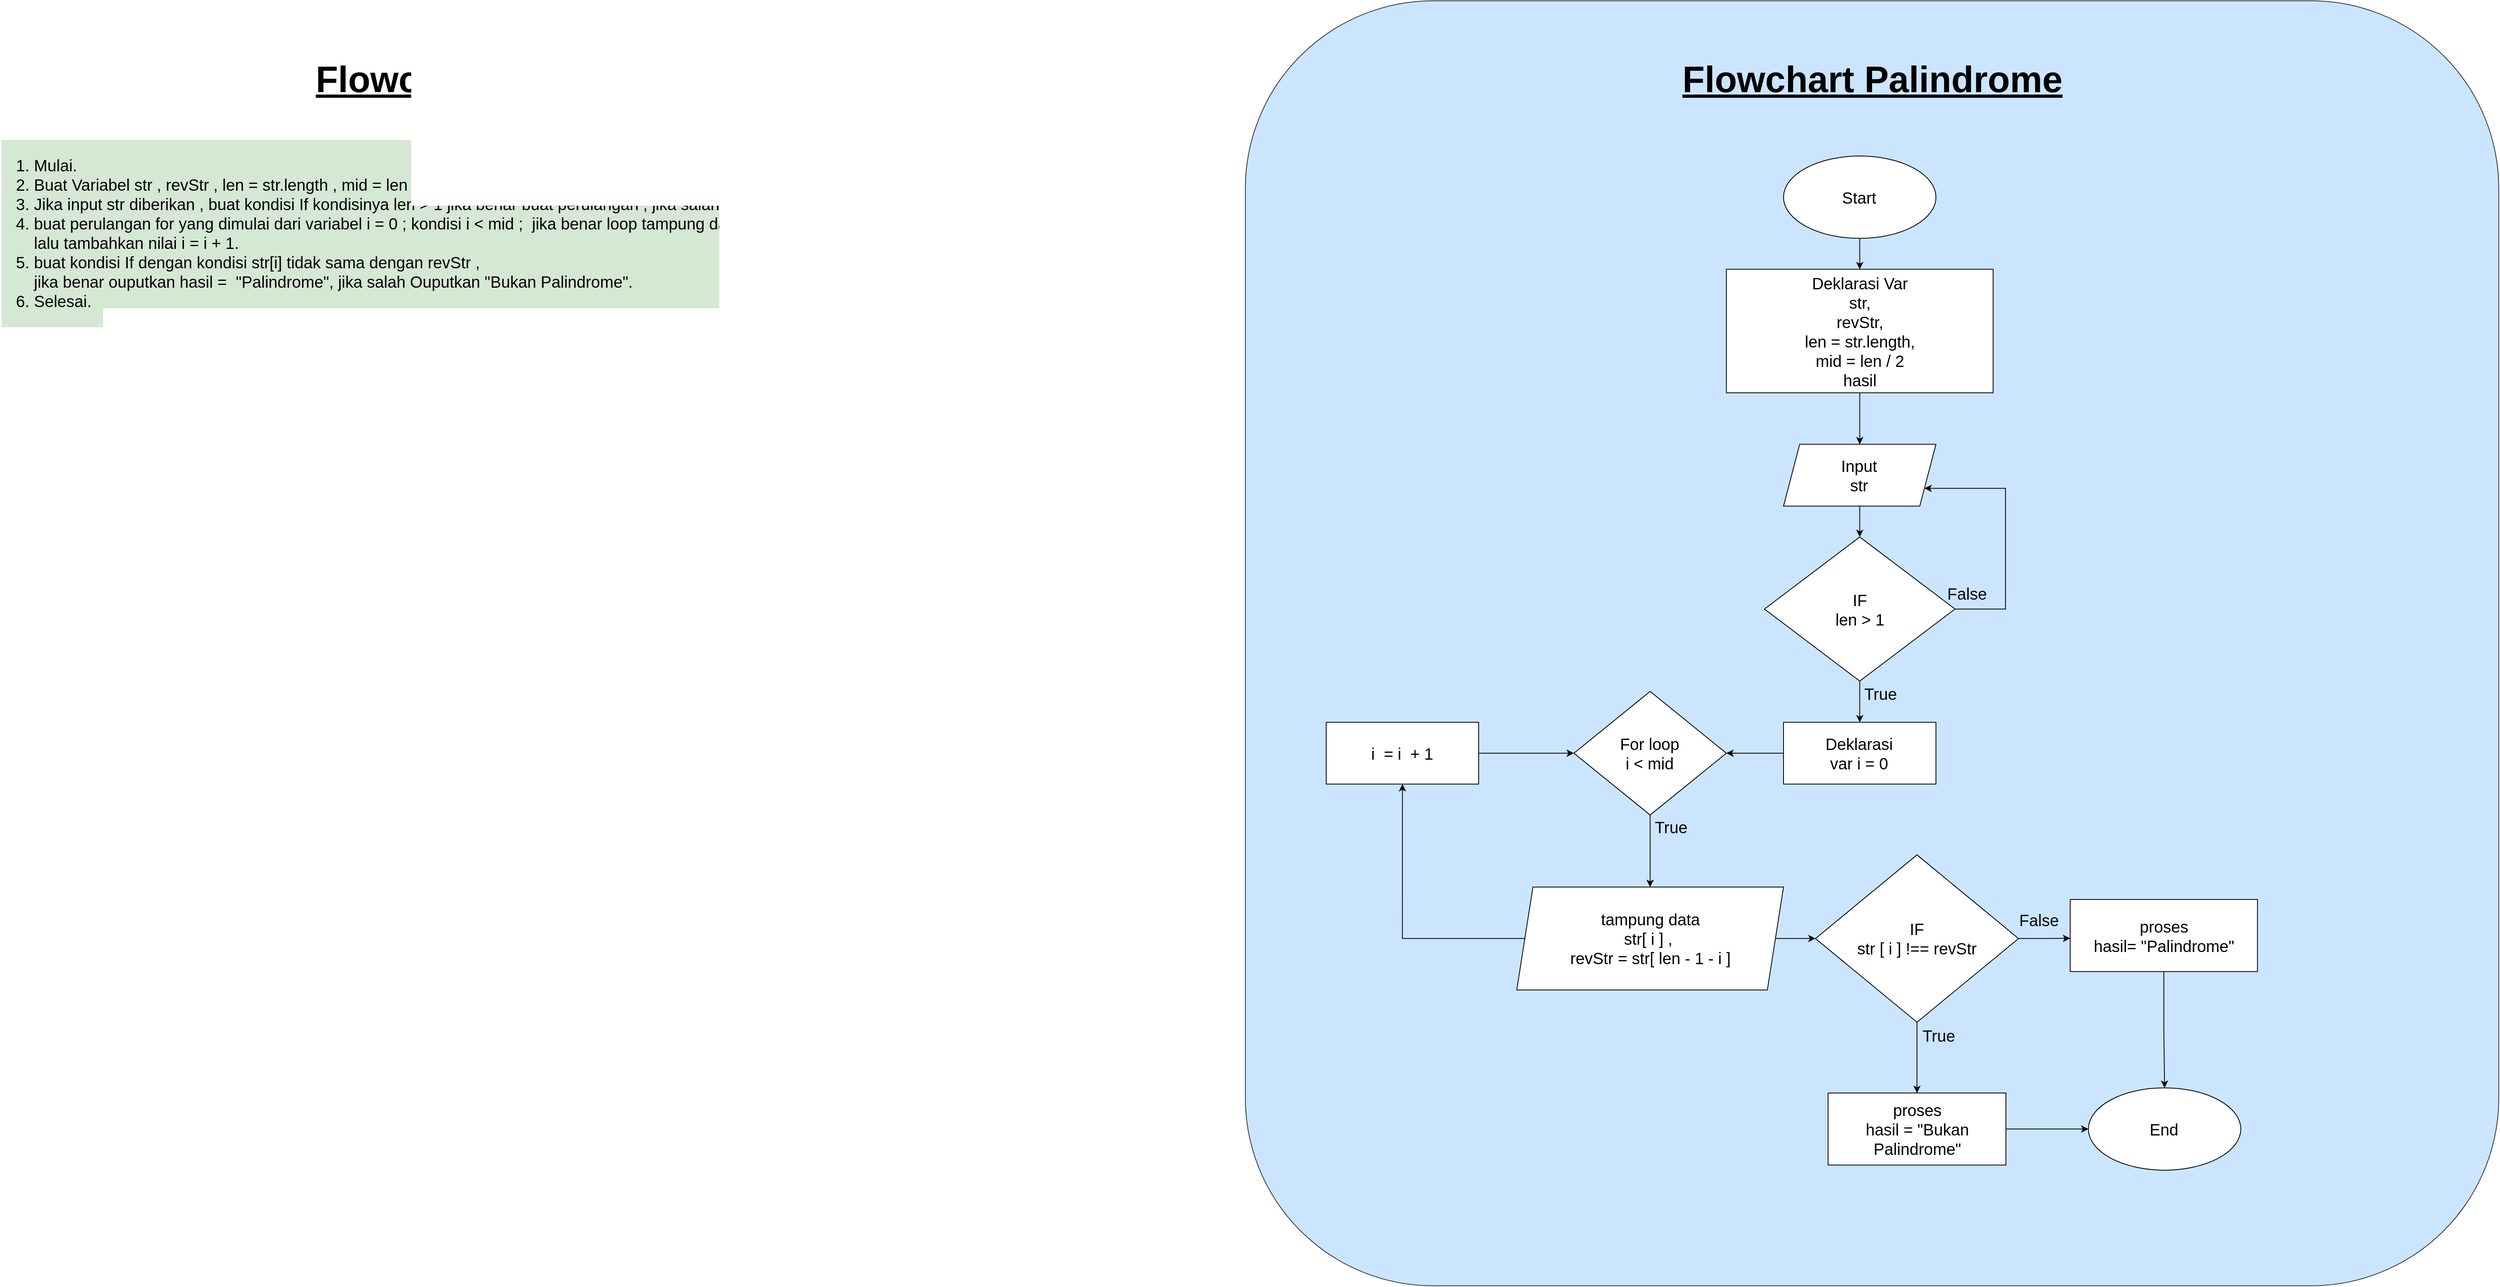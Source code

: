<mxfile version="20.3.0" type="device" pages="2"><diagram id="trXRSMoWpcEVfuvRxDhi" name="Page-1"><mxGraphModel dx="4860" dy="4104" grid="1" gridSize="10" guides="1" tooltips="1" connect="1" arrows="1" fold="1" page="1" pageScale="1" pageWidth="850" pageHeight="1100" math="0" shadow="0"><root><mxCell id="0"/><mxCell id="1" parent="0"/><mxCell id="H8LyKXlZEy__GaKmRWlw-52" value="" style="rounded=1;whiteSpace=wrap;html=1;labelBackgroundColor=none;labelBorderColor=none;fontSize=20;fontStyle=0;fillColor=#cce5ff;strokeColor=#36393d;container=0;" parent="1" vertex="1"><mxGeometry x="80" y="-1142" width="1550" height="1590" as="geometry"/></mxCell><mxCell id="H8LyKXlZEy__GaKmRWlw-53" value="&lt;font style=&quot;font-size: 45px;&quot;&gt;&lt;b&gt;&lt;u&gt;Flowchart Palindrome&lt;/u&gt;&lt;/b&gt;&lt;/font&gt;" style="text;html=1;align=center;verticalAlign=middle;resizable=0;points=[];autosize=1;strokeColor=none;fillColor=none;fontSize=20;container=0;" parent="1" vertex="1"><mxGeometry x="610" y="-1080" width="490" height="70" as="geometry"/></mxCell><mxCell id="k6TeBK-8X0AhOC5AHCZJ-1" value="proses&lt;br style=&quot;font-size: 20px;&quot;&gt;hasil = &quot;Bukan Palindrome&quot;" style="whiteSpace=wrap;html=1;fontSize=20;labelBackgroundColor=none;labelBorderColor=none;fontStyle=0;container=0;" parent="1" vertex="1"><mxGeometry x="800.605" y="209.441" width="219.915" height="89.188" as="geometry"/></mxCell><mxCell id="k6TeBK-8X0AhOC5AHCZJ-9" style="edgeStyle=orthogonalEdgeStyle;rounded=0;orthogonalLoop=1;jettySize=auto;html=1;entryX=0.5;entryY=0;entryDx=0;entryDy=0;" parent="1" source="k6TeBK-8X0AhOC5AHCZJ-2" target="H8LyKXlZEy__GaKmRWlw-2" edge="1"><mxGeometry relative="1" as="geometry"/></mxCell><mxCell id="k6TeBK-8X0AhOC5AHCZJ-2" value="proses&lt;br style=&quot;font-size: 20px;&quot;&gt;hasil= &quot;Palindrome&quot;" style="whiteSpace=wrap;html=1;fontSize=20;labelBackgroundColor=none;labelBorderColor=none;fontStyle=0;container=0;" parent="1" vertex="1"><mxGeometry x="1100.003" y="-29.998" width="231.571" height="89.188" as="geometry"/></mxCell><mxCell id="H8LyKXlZEy__GaKmRWlw-1" value="Start" style="ellipse;whiteSpace=wrap;html=1;labelBackgroundColor=none;labelBorderColor=none;fontSize=20;fontStyle=0;container=0;" parent="1" vertex="1"><mxGeometry x="745.496" y="-950" width="188.499" height="101.929" as="geometry"/></mxCell><mxCell id="H8LyKXlZEy__GaKmRWlw-2" value="End" style="ellipse;whiteSpace=wrap;html=1;labelBackgroundColor=none;labelBorderColor=none;fontSize=20;fontStyle=0;container=0;" parent="1" vertex="1"><mxGeometry x="1122.493" y="203.071" width="188.499" height="101.929" as="geometry"/></mxCell><mxCell id="H8LyKXlZEy__GaKmRWlw-3" value="&lt;font style=&quot;font-size: 20px;&quot;&gt;Deklarasi Var&lt;br style=&quot;font-size: 20px;&quot;&gt;str,&lt;br style=&quot;font-size: 20px;&quot;&gt;revStr,&lt;br style=&quot;font-size: 20px;&quot;&gt;len = str.length,&lt;br style=&quot;font-size: 20px;&quot;&gt;mid = len / 2&lt;br style=&quot;font-size: 20px;&quot;&gt;hasil&lt;/font&gt;" style="whiteSpace=wrap;html=1;fontSize=20;labelBackgroundColor=none;labelBorderColor=none;fontStyle=0;container=0;" parent="1" vertex="1"><mxGeometry x="674.809" y="-809.848" width="329.873" height="152.893" as="geometry"/></mxCell><mxCell id="H8LyKXlZEy__GaKmRWlw-4" value="" style="edgeStyle=orthogonalEdgeStyle;rounded=0;orthogonalLoop=1;jettySize=auto;html=1;labelBackgroundColor=none;labelBorderColor=none;fontSize=20;fontStyle=0" parent="1" source="H8LyKXlZEy__GaKmRWlw-1" target="H8LyKXlZEy__GaKmRWlw-3" edge="1"><mxGeometry relative="1" as="geometry"/></mxCell><mxCell id="H8LyKXlZEy__GaKmRWlw-6" value="IF&lt;br style=&quot;font-size: 20px;&quot;&gt;len &amp;gt; 1" style="rhombus;whiteSpace=wrap;html=1;fontSize=20;labelBackgroundColor=none;labelBorderColor=none;fontStyle=0;container=0;" parent="1" vertex="1"><mxGeometry x="721.934" y="-478.579" width="235.623" height="178.376" as="geometry"/></mxCell><mxCell id="H8LyKXlZEy__GaKmRWlw-11" style="edgeStyle=orthogonalEdgeStyle;rounded=0;orthogonalLoop=1;jettySize=auto;html=1;exitX=0.5;exitY=1;exitDx=0;exitDy=0;entryX=0.5;entryY=0;entryDx=0;entryDy=0;fontSize=20;labelBackgroundColor=none;labelBorderColor=none;fontStyle=0" parent="1" source="H8LyKXlZEy__GaKmRWlw-9" target="H8LyKXlZEy__GaKmRWlw-6" edge="1"><mxGeometry relative="1" as="geometry"/></mxCell><mxCell id="H8LyKXlZEy__GaKmRWlw-9" value="Input&lt;br style=&quot;font-size: 20px;&quot;&gt;str" style="shape=parallelogram;perimeter=parallelogramPerimeter;whiteSpace=wrap;html=1;fixedSize=1;fontSize=20;labelBackgroundColor=none;labelBorderColor=none;fontStyle=0;container=0;" parent="1" vertex="1"><mxGeometry x="745.496" y="-593.249" width="188.499" height="76.447" as="geometry"/></mxCell><mxCell id="H8LyKXlZEy__GaKmRWlw-10" style="edgeStyle=orthogonalEdgeStyle;rounded=0;orthogonalLoop=1;jettySize=auto;html=1;exitX=0.5;exitY=1;exitDx=0;exitDy=0;entryX=0.5;entryY=0;entryDx=0;entryDy=0;fontSize=20;labelBackgroundColor=none;labelBorderColor=none;fontStyle=0" parent="1" source="H8LyKXlZEy__GaKmRWlw-3" target="H8LyKXlZEy__GaKmRWlw-9" edge="1"><mxGeometry relative="1" as="geometry"/></mxCell><mxCell id="H8LyKXlZEy__GaKmRWlw-12" style="edgeStyle=orthogonalEdgeStyle;rounded=0;orthogonalLoop=1;jettySize=auto;html=1;entryX=1;entryY=0.75;entryDx=0;entryDy=0;fontSize=20;labelBackgroundColor=none;labelBorderColor=none;fontStyle=0" parent="1" source="H8LyKXlZEy__GaKmRWlw-6" target="H8LyKXlZEy__GaKmRWlw-9" edge="1"><mxGeometry relative="1" as="geometry"><Array as="points"><mxPoint x="1020" y="-389"/><mxPoint x="1020" y="-539"/></Array></mxGeometry></mxCell><mxCell id="H8LyKXlZEy__GaKmRWlw-13" value="True" style="text;html=1;align=center;verticalAlign=middle;resizable=0;points=[];autosize=1;fontSize=20;labelBackgroundColor=none;labelBorderColor=none;fontStyle=0;container=0;" parent="1" vertex="1"><mxGeometry x="834.745" y="-305.203" width="60" height="40" as="geometry"/></mxCell><mxCell id="H8LyKXlZEy__GaKmRWlw-14" value="False" style="text;html=1;align=center;verticalAlign=middle;resizable=0;points=[];autosize=1;fontSize=20;labelBackgroundColor=none;labelBorderColor=none;fontStyle=0;container=0;" parent="1" vertex="1"><mxGeometry x="936.849" y="-428.614" width="70" height="40" as="geometry"/></mxCell><mxCell id="H8LyKXlZEy__GaKmRWlw-15" value="Deklarasi&lt;br style=&quot;font-size: 20px;&quot;&gt;var i = 0" style="rounded=0;whiteSpace=wrap;html=1;fontSize=20;labelBackgroundColor=none;labelBorderColor=none;fontStyle=0;container=0;" parent="1" vertex="1"><mxGeometry x="745.496" y="-249.239" width="188.499" height="76.447" as="geometry"/></mxCell><mxCell id="H8LyKXlZEy__GaKmRWlw-16" style="edgeStyle=orthogonalEdgeStyle;rounded=0;orthogonalLoop=1;jettySize=auto;html=1;exitX=0.5;exitY=1;exitDx=0;exitDy=0;entryX=0.5;entryY=0;entryDx=0;entryDy=0;fontSize=20;labelBackgroundColor=none;labelBorderColor=none;fontStyle=0" parent="1" source="H8LyKXlZEy__GaKmRWlw-6" target="H8LyKXlZEy__GaKmRWlw-15" edge="1"><mxGeometry relative="1" as="geometry"/></mxCell><mxCell id="H8LyKXlZEy__GaKmRWlw-17" value="For loop&lt;br style=&quot;font-size: 20px;&quot;&gt;i &amp;lt; mid" style="rhombus;whiteSpace=wrap;html=1;fontSize=20;rounded=0;labelBackgroundColor=none;labelBorderColor=none;fontStyle=0;container=0;" parent="1" vertex="1"><mxGeometry x="486.31" y="-287.462" width="188.499" height="152.893" as="geometry"/></mxCell><mxCell id="H8LyKXlZEy__GaKmRWlw-18" value="" style="edgeStyle=orthogonalEdgeStyle;rounded=0;orthogonalLoop=1;jettySize=auto;html=1;fontSize=20;labelBackgroundColor=none;labelBorderColor=none;fontStyle=0" parent="1" source="H8LyKXlZEy__GaKmRWlw-15" target="H8LyKXlZEy__GaKmRWlw-17" edge="1"><mxGeometry relative="1" as="geometry"/></mxCell><mxCell id="H8LyKXlZEy__GaKmRWlw-25" style="edgeStyle=orthogonalEdgeStyle;rounded=0;orthogonalLoop=1;jettySize=auto;html=1;fontSize=20;labelBackgroundColor=none;labelBorderColor=none;fontStyle=0" parent="1" source="H8LyKXlZEy__GaKmRWlw-19" target="H8LyKXlZEy__GaKmRWlw-17" edge="1"><mxGeometry relative="1" as="geometry"/></mxCell><mxCell id="H8LyKXlZEy__GaKmRWlw-19" value="i&amp;nbsp; = i&amp;nbsp; + 1" style="rounded=0;whiteSpace=wrap;html=1;fontSize=20;labelBackgroundColor=none;labelBorderColor=none;fontStyle=0;container=0;" parent="1" vertex="1"><mxGeometry x="180" y="-249.239" width="188.499" height="76.447" as="geometry"/></mxCell><mxCell id="H8LyKXlZEy__GaKmRWlw-28" style="edgeStyle=orthogonalEdgeStyle;rounded=0;orthogonalLoop=1;jettySize=auto;html=1;entryX=0.5;entryY=1;entryDx=0;entryDy=0;fontSize=20;labelBackgroundColor=none;labelBorderColor=none;fontStyle=0" parent="1" source="H8LyKXlZEy__GaKmRWlw-26" target="H8LyKXlZEy__GaKmRWlw-19" edge="1"><mxGeometry relative="1" as="geometry"/></mxCell><mxCell id="H8LyKXlZEy__GaKmRWlw-26" value="tampung data&lt;br style=&quot;font-size: 20px;&quot;&gt;str[ i ] ,&amp;nbsp;&lt;br style=&quot;font-size: 20px;&quot;&gt;revStr = str[ len - 1 - i ]" style="shape=parallelogram;perimeter=parallelogramPerimeter;whiteSpace=wrap;html=1;fixedSize=1;fontSize=20;labelBackgroundColor=none;labelBorderColor=none;fontStyle=0;container=0;" parent="1" vertex="1"><mxGeometry x="415.623" y="-45.381" width="329.873" height="127.411" as="geometry"/></mxCell><mxCell id="H8LyKXlZEy__GaKmRWlw-27" style="edgeStyle=orthogonalEdgeStyle;rounded=0;orthogonalLoop=1;jettySize=auto;html=1;fontSize=20;labelBackgroundColor=none;labelBorderColor=none;fontStyle=0" parent="1" source="H8LyKXlZEy__GaKmRWlw-17" target="H8LyKXlZEy__GaKmRWlw-26" edge="1"><mxGeometry relative="1" as="geometry"/></mxCell><mxCell id="H8LyKXlZEy__GaKmRWlw-29" value="True" style="text;html=1;align=center;verticalAlign=middle;resizable=0;points=[];autosize=1;fontSize=20;labelBackgroundColor=none;labelBorderColor=none;fontStyle=0;container=0;" parent="1" vertex="1"><mxGeometry x="575.56" y="-140.0" width="60" height="40" as="geometry"/></mxCell><mxCell id="k6TeBK-8X0AhOC5AHCZJ-4" style="edgeStyle=orthogonalEdgeStyle;rounded=0;orthogonalLoop=1;jettySize=auto;html=1;" parent="1" source="H8LyKXlZEy__GaKmRWlw-34" target="k6TeBK-8X0AhOC5AHCZJ-1" edge="1"><mxGeometry relative="1" as="geometry"/></mxCell><mxCell id="k6TeBK-8X0AhOC5AHCZJ-5" style="edgeStyle=orthogonalEdgeStyle;rounded=0;orthogonalLoop=1;jettySize=auto;html=1;" parent="1" source="H8LyKXlZEy__GaKmRWlw-34" edge="1"><mxGeometry relative="1" as="geometry"><mxPoint x="1100" y="18" as="targetPoint"/></mxGeometry></mxCell><mxCell id="H8LyKXlZEy__GaKmRWlw-34" value="IF&lt;br style=&quot;font-size: 20px;&quot;&gt;str [ i ] !== revStr" style="rhombus;whiteSpace=wrap;html=1;fontSize=20;labelBackgroundColor=none;labelBorderColor=none;fontStyle=0;container=0;" parent="1" vertex="1"><mxGeometry x="785.018" y="-85.197" width="251.08" height="207.043" as="geometry"/></mxCell><mxCell id="H8LyKXlZEy__GaKmRWlw-35" value="" style="edgeStyle=orthogonalEdgeStyle;rounded=0;orthogonalLoop=1;jettySize=auto;html=1;fontSize=20;labelBackgroundColor=none;labelBorderColor=none;fontStyle=0" parent="1" source="H8LyKXlZEy__GaKmRWlw-26" target="H8LyKXlZEy__GaKmRWlw-34" edge="1"><mxGeometry relative="1" as="geometry"/></mxCell><mxCell id="H8LyKXlZEy__GaKmRWlw-37" value="True" style="text;html=1;align=center;verticalAlign=middle;resizable=0;points=[];autosize=1;fontSize=20;labelBackgroundColor=none;labelBorderColor=none;fontStyle=0;container=0;" parent="1" vertex="1"><mxGeometry x="907.434" y="118.441" width="60" height="40" as="geometry"/></mxCell><mxCell id="H8LyKXlZEy__GaKmRWlw-38" value="False" style="text;html=1;align=center;verticalAlign=middle;resizable=0;points=[];autosize=1;fontSize=20;labelBackgroundColor=none;labelBorderColor=none;fontStyle=0;container=0;" parent="1" vertex="1"><mxGeometry x="1026.342" y="-25.274" width="70" height="40" as="geometry"/></mxCell><mxCell id="H8LyKXlZEy__GaKmRWlw-46" style="edgeStyle=orthogonalEdgeStyle;rounded=0;orthogonalLoop=1;jettySize=auto;html=1;fontSize=20;labelBackgroundColor=none;labelBorderColor=none;fontStyle=0;exitX=1;exitY=0.5;exitDx=0;exitDy=0;" parent="1" source="k6TeBK-8X0AhOC5AHCZJ-1" target="H8LyKXlZEy__GaKmRWlw-2" edge="1"><mxGeometry relative="1" as="geometry"><mxPoint x="1026.343" y="254" as="sourcePoint"/></mxGeometry></mxCell><mxCell id="hvg4U45smpWoBAb9qtOQ-1" value="&lt;font style=&quot;font-size: 45px;&quot;&gt;&lt;b&gt;&lt;u&gt;Flowchart Palindrome&lt;/u&gt;&lt;/b&gt;&lt;/font&gt;" style="text;html=1;align=center;verticalAlign=middle;resizable=0;points=[];autosize=1;strokeColor=none;fillColor=none;fontSize=20;container=0;" vertex="1" parent="1"><mxGeometry x="-1080" y="-1080" width="490" height="70" as="geometry"/></mxCell><mxCell id="hvg4U45smpWoBAb9qtOQ-3" value="&lt;ol&gt;&lt;li&gt;Mulai.&lt;/li&gt;&lt;li style=&quot;&quot;&gt;Buat Variabel str , revStr , len = str.length , mid = len / 2 , hasil&lt;/li&gt;&lt;li style=&quot;&quot;&gt;Jika input str diberikan , buat kondisi If kondisinya len &amp;gt; 1 jika benar buat perulangan , jika salah maka kembalikan ke input.&lt;/li&gt;&lt;li style=&quot;&quot;&gt;buat perulangan for yang dimulai dari variabel i = 0 ; kondisi i &amp;lt; mid ;&amp;nbsp; jika benar loop tampung data str[i], revStr = str[len - 1 - i ]&amp;nbsp; &amp;nbsp; &amp;nbsp; &amp;nbsp; &amp;nbsp; &amp;nbsp; &amp;nbsp; &amp;nbsp; &amp;nbsp; &amp;nbsp;,&lt;br&gt;lalu tambahkan nilai i = i + 1.&lt;br&gt;&lt;/li&gt;&lt;li style=&quot;&quot;&gt;buat kondisi If dengan kondisi str[i] tidak sama dengan revStr , &lt;br&gt;jika benar ouputkan hasil =&amp;nbsp; &quot;Palindrome&quot;, jika salah Ouputkan &quot;Bukan Palindrome&quot;.&lt;/li&gt;&lt;li style=&quot;&quot;&gt;Selesai.&lt;/li&gt;&lt;/ol&gt;" style="text;html=1;align=left;verticalAlign=middle;resizable=0;points=[];autosize=1;strokeColor=none;fillColor=none;fontSize=20;labelBackgroundColor=#D5E8D4;" vertex="1" parent="1"><mxGeometry x="-1460" y="-980" width="1300" height="250" as="geometry"/></mxCell></root></mxGraphModel></diagram><diagram id="Quo1aa60m21r2Q8u3-A4" name="Page-2"><mxGraphModel dx="443" dy="687" grid="1" gridSize="10" guides="1" tooltips="1" connect="1" arrows="1" fold="1" page="1" pageScale="1" pageWidth="850" pageHeight="1100" math="0" shadow="0"><root><mxCell id="0"/><mxCell id="1" parent="0"/></root></mxGraphModel></diagram></mxfile>